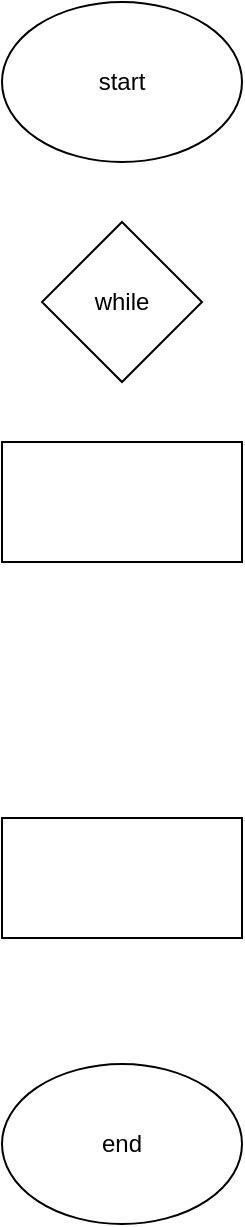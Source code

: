 <mxfile version="12.0.2" type="device" pages="1"><diagram id="uIURxNV7QJm1HpWUenGJ" name="Page-1"><mxGraphModel dx="854" dy="436" grid="1" gridSize="10" guides="1" tooltips="1" connect="1" arrows="1" fold="1" page="1" pageScale="1" pageWidth="850" pageHeight="1100" math="0" shadow="0"><root><mxCell id="0"/><mxCell id="1" parent="0"/><mxCell id="EMRUZ7u6-tubtak9fLsI-1" value="start" style="ellipse;whiteSpace=wrap;html=1;" vertex="1" parent="1"><mxGeometry x="30" y="10" width="120" height="80" as="geometry"/></mxCell><mxCell id="EMRUZ7u6-tubtak9fLsI-2" value="end" style="ellipse;whiteSpace=wrap;html=1;" vertex="1" parent="1"><mxGeometry x="30" y="541" width="120" height="80" as="geometry"/></mxCell><mxCell id="EMRUZ7u6-tubtak9fLsI-3" value="" style="rounded=0;whiteSpace=wrap;html=1;" vertex="1" parent="1"><mxGeometry x="30" y="230" width="120" height="60" as="geometry"/></mxCell><mxCell id="EMRUZ7u6-tubtak9fLsI-4" value="" style="rounded=0;whiteSpace=wrap;html=1;" vertex="1" parent="1"><mxGeometry x="30" y="418" width="120" height="60" as="geometry"/></mxCell><mxCell id="EMRUZ7u6-tubtak9fLsI-5" value="while" style="rhombus;whiteSpace=wrap;html=1;" vertex="1" parent="1"><mxGeometry x="50" y="120" width="80" height="80" as="geometry"/></mxCell></root></mxGraphModel></diagram></mxfile>
